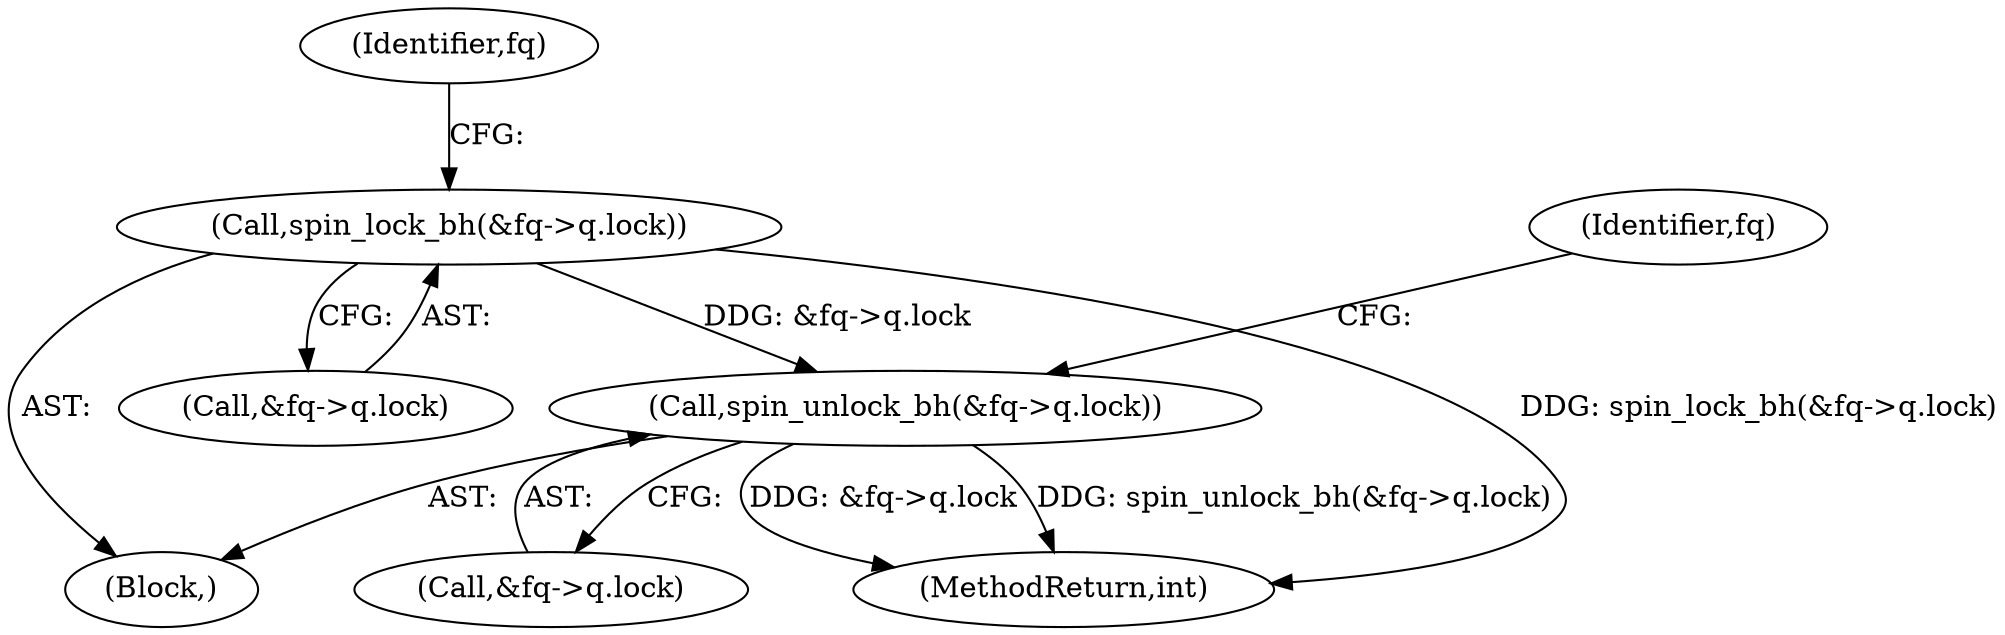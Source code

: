 digraph "0_linux_9b57da0630c9fd36ed7a20fc0f98dc82cc0777fa@pointer" {
"1000208" [label="(Call,spin_lock_bh(&fq->q.lock))"];
"1000264" [label="(Call,spin_unlock_bh(&fq->q.lock))"];
"1000280" [label="(MethodReturn,int)"];
"1000218" [label="(Identifier,fq)"];
"1000274" [label="(Identifier,fq)"];
"1000264" [label="(Call,spin_unlock_bh(&fq->q.lock))"];
"1000209" [label="(Call,&fq->q.lock)"];
"1000106" [label="(Block,)"];
"1000265" [label="(Call,&fq->q.lock)"];
"1000208" [label="(Call,spin_lock_bh(&fq->q.lock))"];
"1000208" -> "1000106"  [label="AST: "];
"1000208" -> "1000209"  [label="CFG: "];
"1000209" -> "1000208"  [label="AST: "];
"1000218" -> "1000208"  [label="CFG: "];
"1000208" -> "1000280"  [label="DDG: spin_lock_bh(&fq->q.lock)"];
"1000208" -> "1000264"  [label="DDG: &fq->q.lock"];
"1000264" -> "1000106"  [label="AST: "];
"1000264" -> "1000265"  [label="CFG: "];
"1000265" -> "1000264"  [label="AST: "];
"1000274" -> "1000264"  [label="CFG: "];
"1000264" -> "1000280"  [label="DDG: &fq->q.lock"];
"1000264" -> "1000280"  [label="DDG: spin_unlock_bh(&fq->q.lock)"];
}
